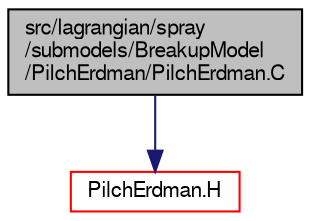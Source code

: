digraph "src/lagrangian/spray/submodels/BreakupModel/PilchErdman/PilchErdman.C"
{
  bgcolor="transparent";
  edge [fontname="FreeSans",fontsize="10",labelfontname="FreeSans",labelfontsize="10"];
  node [fontname="FreeSans",fontsize="10",shape=record];
  Node1 [label="src/lagrangian/spray\l/submodels/BreakupModel\l/PilchErdman/PilchErdman.C",height=0.2,width=0.4,color="black", fillcolor="grey75", style="filled" fontcolor="black"];
  Node1 -> Node2 [color="midnightblue",fontsize="10",style="solid",fontname="FreeSans"];
  Node2 [label="PilchErdman.H",height=0.2,width=0.4,color="red",URL="$a06547.html"];
}
